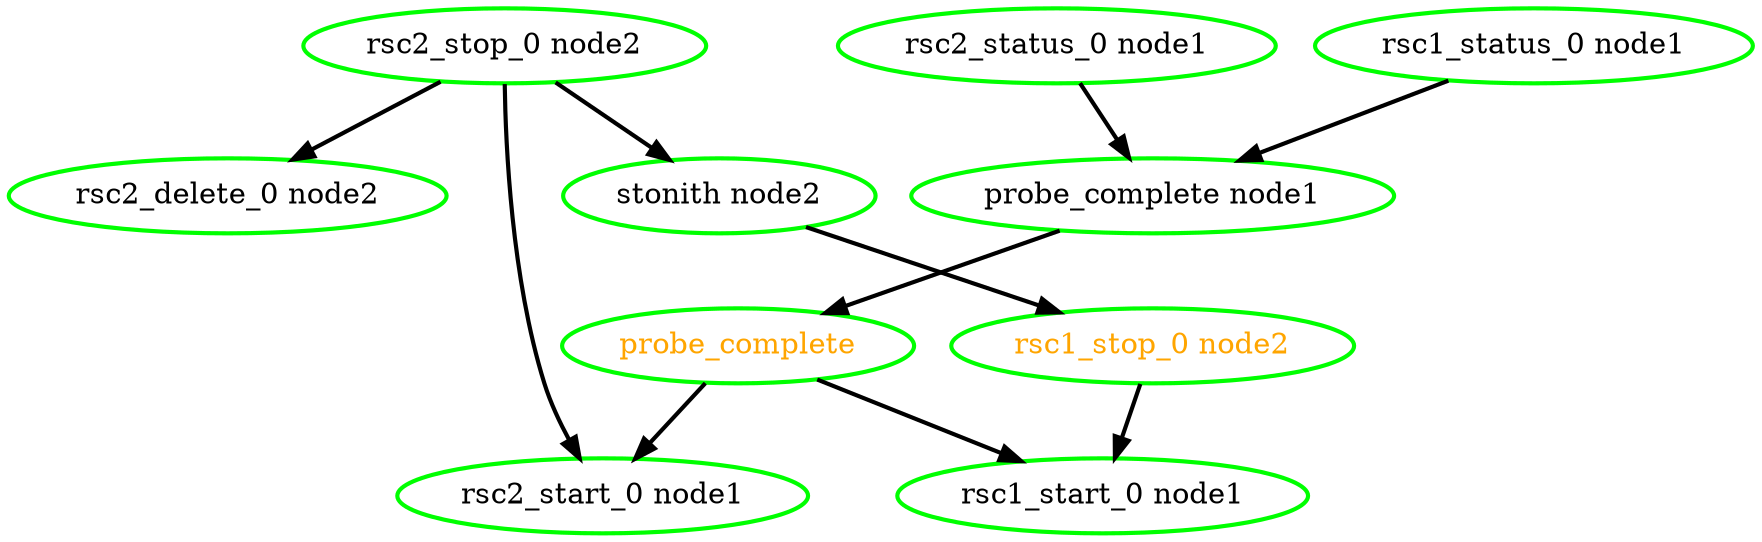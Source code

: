 digraph "g" {
	size = "30,30"
"rsc1_stop_0 node2" [ style=bold color="green" fontcolor="orange" ]
"probe_complete" [ style=bold color="green" fontcolor="orange" ]
"probe_complete node1" [ style=bold color="green" fontcolor="black" ]
"rsc1_status_0 node1" [ style=bold color="green" fontcolor="black" ]
"rsc2_status_0 node1" [ style=bold color="green" fontcolor="black" ]
"rsc1_start_0 node1" [ style=bold color="green" fontcolor="black" ]
"rsc2_stop_0 node2" [ style=bold color="green" fontcolor="black" ]
"rsc2_start_0 node1" [ style=bold color="green" fontcolor="black" ]
"rsc2_delete_0 node2" [ style=bold color="green" fontcolor="black" ]
"stonith node2" [ style=bold color="green" fontcolor="black" ]
"stonith node2" -> "rsc1_stop_0 node2" [ style = bold]
"probe_complete node1" -> "probe_complete" [ style = bold]
"rsc1_status_0 node1" -> "probe_complete node1" [ style = bold]
"rsc2_status_0 node1" -> "probe_complete node1" [ style = bold]
"rsc1_stop_0 node2" -> "rsc1_start_0 node1" [ style = bold]
"probe_complete" -> "rsc1_start_0 node1" [ style = bold]
"probe_complete" -> "rsc2_start_0 node1" [ style = bold]
"rsc2_stop_0 node2" -> "rsc2_start_0 node1" [ style = bold]
"rsc2_stop_0 node2" -> "rsc2_delete_0 node2" [ style = bold]
"rsc2_stop_0 node2" -> "stonith node2" [ style = bold]
}
